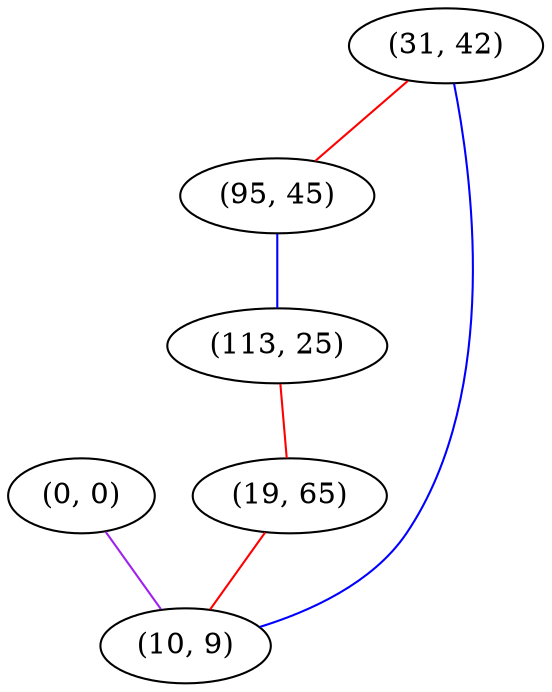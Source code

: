 graph "" {
"(0, 0)";
"(31, 42)";
"(95, 45)";
"(113, 25)";
"(19, 65)";
"(10, 9)";
"(0, 0)" -- "(10, 9)"  [color=purple, key=0, weight=4];
"(31, 42)" -- "(95, 45)"  [color=red, key=0, weight=1];
"(31, 42)" -- "(10, 9)"  [color=blue, key=0, weight=3];
"(95, 45)" -- "(113, 25)"  [color=blue, key=0, weight=3];
"(113, 25)" -- "(19, 65)"  [color=red, key=0, weight=1];
"(19, 65)" -- "(10, 9)"  [color=red, key=0, weight=1];
}
